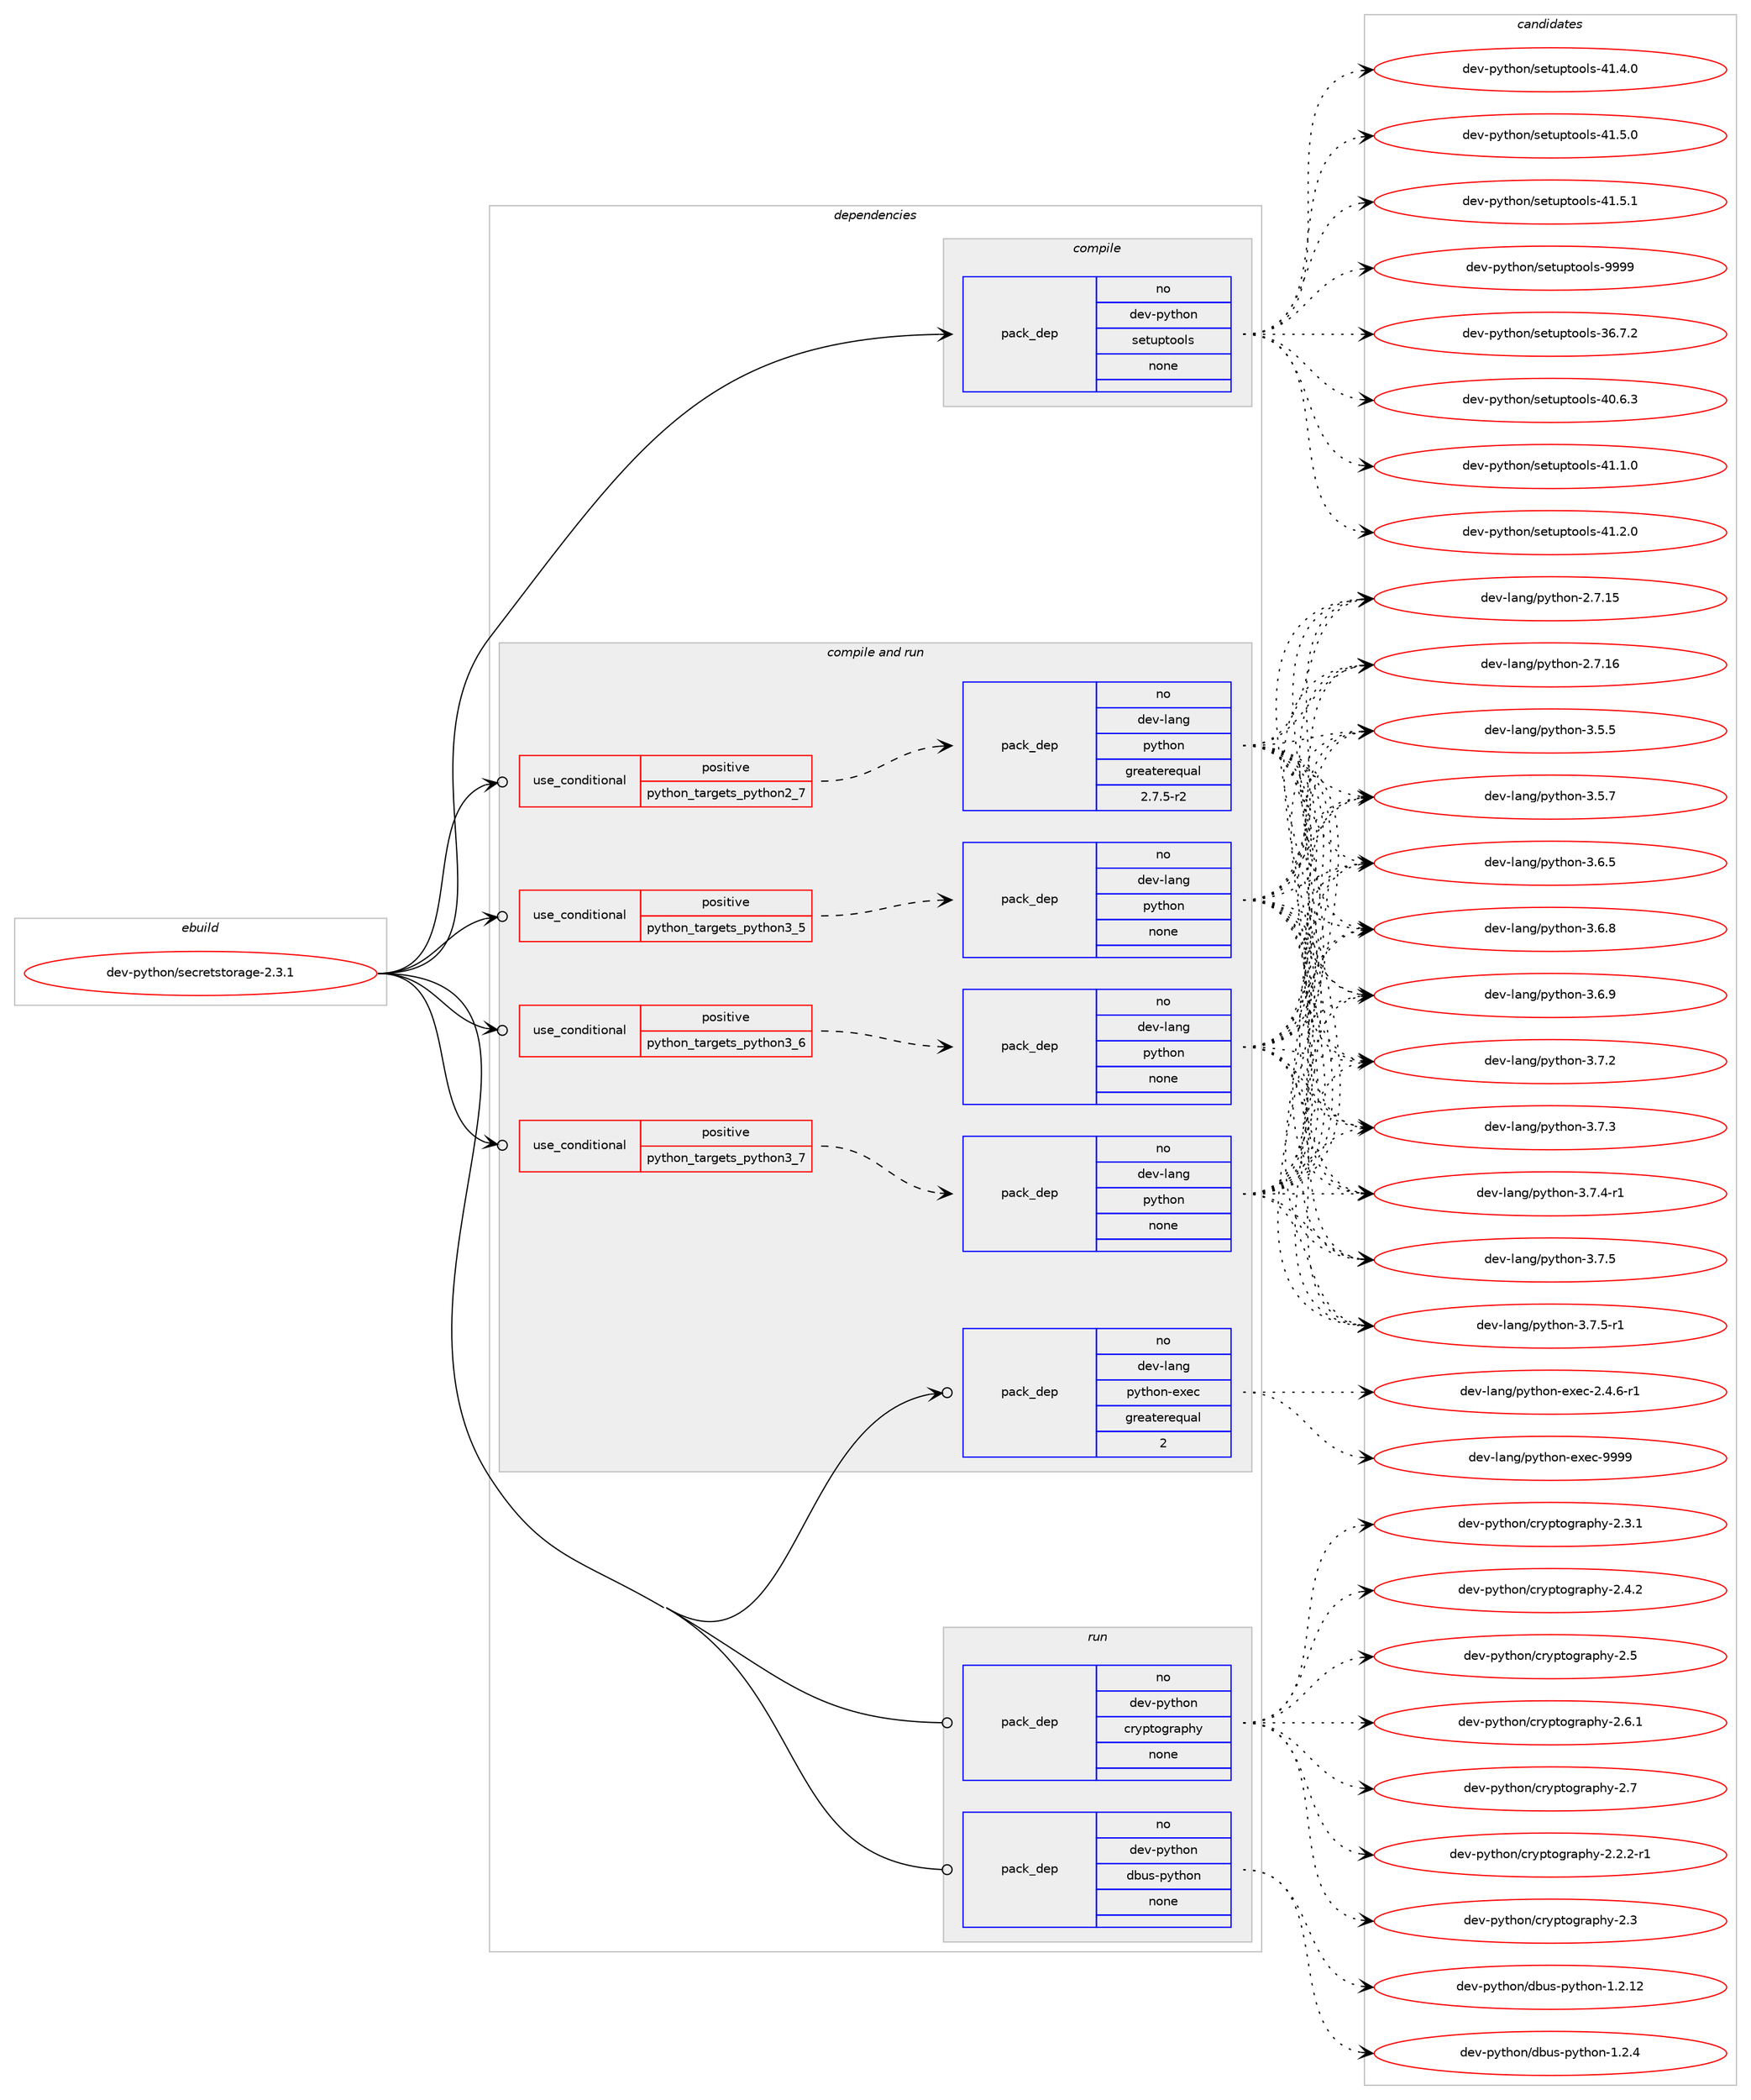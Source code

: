 digraph prolog {

# *************
# Graph options
# *************

newrank=true;
concentrate=true;
compound=true;
graph [rankdir=LR,fontname=Helvetica,fontsize=10,ranksep=1.5];#, ranksep=2.5, nodesep=0.2];
edge  [arrowhead=vee];
node  [fontname=Helvetica,fontsize=10];

# **********
# The ebuild
# **********

subgraph cluster_leftcol {
color=gray;
rank=same;
label=<<i>ebuild</i>>;
id [label="dev-python/secretstorage-2.3.1", color=red, width=4, href="../dev-python/secretstorage-2.3.1.svg"];
}

# ****************
# The dependencies
# ****************

subgraph cluster_midcol {
color=gray;
label=<<i>dependencies</i>>;
subgraph cluster_compile {
fillcolor="#eeeeee";
style=filled;
label=<<i>compile</i>>;
subgraph pack475559 {
dependency636536 [label=<<TABLE BORDER="0" CELLBORDER="1" CELLSPACING="0" CELLPADDING="4" WIDTH="220"><TR><TD ROWSPAN="6" CELLPADDING="30">pack_dep</TD></TR><TR><TD WIDTH="110">no</TD></TR><TR><TD>dev-python</TD></TR><TR><TD>setuptools</TD></TR><TR><TD>none</TD></TR><TR><TD></TD></TR></TABLE>>, shape=none, color=blue];
}
id:e -> dependency636536:w [weight=20,style="solid",arrowhead="vee"];
}
subgraph cluster_compileandrun {
fillcolor="#eeeeee";
style=filled;
label=<<i>compile and run</i>>;
subgraph cond149096 {
dependency636537 [label=<<TABLE BORDER="0" CELLBORDER="1" CELLSPACING="0" CELLPADDING="4"><TR><TD ROWSPAN="3" CELLPADDING="10">use_conditional</TD></TR><TR><TD>positive</TD></TR><TR><TD>python_targets_python2_7</TD></TR></TABLE>>, shape=none, color=red];
subgraph pack475560 {
dependency636538 [label=<<TABLE BORDER="0" CELLBORDER="1" CELLSPACING="0" CELLPADDING="4" WIDTH="220"><TR><TD ROWSPAN="6" CELLPADDING="30">pack_dep</TD></TR><TR><TD WIDTH="110">no</TD></TR><TR><TD>dev-lang</TD></TR><TR><TD>python</TD></TR><TR><TD>greaterequal</TD></TR><TR><TD>2.7.5-r2</TD></TR></TABLE>>, shape=none, color=blue];
}
dependency636537:e -> dependency636538:w [weight=20,style="dashed",arrowhead="vee"];
}
id:e -> dependency636537:w [weight=20,style="solid",arrowhead="odotvee"];
subgraph cond149097 {
dependency636539 [label=<<TABLE BORDER="0" CELLBORDER="1" CELLSPACING="0" CELLPADDING="4"><TR><TD ROWSPAN="3" CELLPADDING="10">use_conditional</TD></TR><TR><TD>positive</TD></TR><TR><TD>python_targets_python3_5</TD></TR></TABLE>>, shape=none, color=red];
subgraph pack475561 {
dependency636540 [label=<<TABLE BORDER="0" CELLBORDER="1" CELLSPACING="0" CELLPADDING="4" WIDTH="220"><TR><TD ROWSPAN="6" CELLPADDING="30">pack_dep</TD></TR><TR><TD WIDTH="110">no</TD></TR><TR><TD>dev-lang</TD></TR><TR><TD>python</TD></TR><TR><TD>none</TD></TR><TR><TD></TD></TR></TABLE>>, shape=none, color=blue];
}
dependency636539:e -> dependency636540:w [weight=20,style="dashed",arrowhead="vee"];
}
id:e -> dependency636539:w [weight=20,style="solid",arrowhead="odotvee"];
subgraph cond149098 {
dependency636541 [label=<<TABLE BORDER="0" CELLBORDER="1" CELLSPACING="0" CELLPADDING="4"><TR><TD ROWSPAN="3" CELLPADDING="10">use_conditional</TD></TR><TR><TD>positive</TD></TR><TR><TD>python_targets_python3_6</TD></TR></TABLE>>, shape=none, color=red];
subgraph pack475562 {
dependency636542 [label=<<TABLE BORDER="0" CELLBORDER="1" CELLSPACING="0" CELLPADDING="4" WIDTH="220"><TR><TD ROWSPAN="6" CELLPADDING="30">pack_dep</TD></TR><TR><TD WIDTH="110">no</TD></TR><TR><TD>dev-lang</TD></TR><TR><TD>python</TD></TR><TR><TD>none</TD></TR><TR><TD></TD></TR></TABLE>>, shape=none, color=blue];
}
dependency636541:e -> dependency636542:w [weight=20,style="dashed",arrowhead="vee"];
}
id:e -> dependency636541:w [weight=20,style="solid",arrowhead="odotvee"];
subgraph cond149099 {
dependency636543 [label=<<TABLE BORDER="0" CELLBORDER="1" CELLSPACING="0" CELLPADDING="4"><TR><TD ROWSPAN="3" CELLPADDING="10">use_conditional</TD></TR><TR><TD>positive</TD></TR><TR><TD>python_targets_python3_7</TD></TR></TABLE>>, shape=none, color=red];
subgraph pack475563 {
dependency636544 [label=<<TABLE BORDER="0" CELLBORDER="1" CELLSPACING="0" CELLPADDING="4" WIDTH="220"><TR><TD ROWSPAN="6" CELLPADDING="30">pack_dep</TD></TR><TR><TD WIDTH="110">no</TD></TR><TR><TD>dev-lang</TD></TR><TR><TD>python</TD></TR><TR><TD>none</TD></TR><TR><TD></TD></TR></TABLE>>, shape=none, color=blue];
}
dependency636543:e -> dependency636544:w [weight=20,style="dashed",arrowhead="vee"];
}
id:e -> dependency636543:w [weight=20,style="solid",arrowhead="odotvee"];
subgraph pack475564 {
dependency636545 [label=<<TABLE BORDER="0" CELLBORDER="1" CELLSPACING="0" CELLPADDING="4" WIDTH="220"><TR><TD ROWSPAN="6" CELLPADDING="30">pack_dep</TD></TR><TR><TD WIDTH="110">no</TD></TR><TR><TD>dev-lang</TD></TR><TR><TD>python-exec</TD></TR><TR><TD>greaterequal</TD></TR><TR><TD>2</TD></TR></TABLE>>, shape=none, color=blue];
}
id:e -> dependency636545:w [weight=20,style="solid",arrowhead="odotvee"];
}
subgraph cluster_run {
fillcolor="#eeeeee";
style=filled;
label=<<i>run</i>>;
subgraph pack475565 {
dependency636546 [label=<<TABLE BORDER="0" CELLBORDER="1" CELLSPACING="0" CELLPADDING="4" WIDTH="220"><TR><TD ROWSPAN="6" CELLPADDING="30">pack_dep</TD></TR><TR><TD WIDTH="110">no</TD></TR><TR><TD>dev-python</TD></TR><TR><TD>cryptography</TD></TR><TR><TD>none</TD></TR><TR><TD></TD></TR></TABLE>>, shape=none, color=blue];
}
id:e -> dependency636546:w [weight=20,style="solid",arrowhead="odot"];
subgraph pack475566 {
dependency636547 [label=<<TABLE BORDER="0" CELLBORDER="1" CELLSPACING="0" CELLPADDING="4" WIDTH="220"><TR><TD ROWSPAN="6" CELLPADDING="30">pack_dep</TD></TR><TR><TD WIDTH="110">no</TD></TR><TR><TD>dev-python</TD></TR><TR><TD>dbus-python</TD></TR><TR><TD>none</TD></TR><TR><TD></TD></TR></TABLE>>, shape=none, color=blue];
}
id:e -> dependency636547:w [weight=20,style="solid",arrowhead="odot"];
}
}

# **************
# The candidates
# **************

subgraph cluster_choices {
rank=same;
color=gray;
label=<<i>candidates</i>>;

subgraph choice475559 {
color=black;
nodesep=1;
choice100101118451121211161041111104711510111611711211611111110811545515446554650 [label="dev-python/setuptools-36.7.2", color=red, width=4,href="../dev-python/setuptools-36.7.2.svg"];
choice100101118451121211161041111104711510111611711211611111110811545524846544651 [label="dev-python/setuptools-40.6.3", color=red, width=4,href="../dev-python/setuptools-40.6.3.svg"];
choice100101118451121211161041111104711510111611711211611111110811545524946494648 [label="dev-python/setuptools-41.1.0", color=red, width=4,href="../dev-python/setuptools-41.1.0.svg"];
choice100101118451121211161041111104711510111611711211611111110811545524946504648 [label="dev-python/setuptools-41.2.0", color=red, width=4,href="../dev-python/setuptools-41.2.0.svg"];
choice100101118451121211161041111104711510111611711211611111110811545524946524648 [label="dev-python/setuptools-41.4.0", color=red, width=4,href="../dev-python/setuptools-41.4.0.svg"];
choice100101118451121211161041111104711510111611711211611111110811545524946534648 [label="dev-python/setuptools-41.5.0", color=red, width=4,href="../dev-python/setuptools-41.5.0.svg"];
choice100101118451121211161041111104711510111611711211611111110811545524946534649 [label="dev-python/setuptools-41.5.1", color=red, width=4,href="../dev-python/setuptools-41.5.1.svg"];
choice10010111845112121116104111110471151011161171121161111111081154557575757 [label="dev-python/setuptools-9999", color=red, width=4,href="../dev-python/setuptools-9999.svg"];
dependency636536:e -> choice100101118451121211161041111104711510111611711211611111110811545515446554650:w [style=dotted,weight="100"];
dependency636536:e -> choice100101118451121211161041111104711510111611711211611111110811545524846544651:w [style=dotted,weight="100"];
dependency636536:e -> choice100101118451121211161041111104711510111611711211611111110811545524946494648:w [style=dotted,weight="100"];
dependency636536:e -> choice100101118451121211161041111104711510111611711211611111110811545524946504648:w [style=dotted,weight="100"];
dependency636536:e -> choice100101118451121211161041111104711510111611711211611111110811545524946524648:w [style=dotted,weight="100"];
dependency636536:e -> choice100101118451121211161041111104711510111611711211611111110811545524946534648:w [style=dotted,weight="100"];
dependency636536:e -> choice100101118451121211161041111104711510111611711211611111110811545524946534649:w [style=dotted,weight="100"];
dependency636536:e -> choice10010111845112121116104111110471151011161171121161111111081154557575757:w [style=dotted,weight="100"];
}
subgraph choice475560 {
color=black;
nodesep=1;
choice10010111845108971101034711212111610411111045504655464953 [label="dev-lang/python-2.7.15", color=red, width=4,href="../dev-lang/python-2.7.15.svg"];
choice10010111845108971101034711212111610411111045504655464954 [label="dev-lang/python-2.7.16", color=red, width=4,href="../dev-lang/python-2.7.16.svg"];
choice100101118451089711010347112121116104111110455146534653 [label="dev-lang/python-3.5.5", color=red, width=4,href="../dev-lang/python-3.5.5.svg"];
choice100101118451089711010347112121116104111110455146534655 [label="dev-lang/python-3.5.7", color=red, width=4,href="../dev-lang/python-3.5.7.svg"];
choice100101118451089711010347112121116104111110455146544653 [label="dev-lang/python-3.6.5", color=red, width=4,href="../dev-lang/python-3.6.5.svg"];
choice100101118451089711010347112121116104111110455146544656 [label="dev-lang/python-3.6.8", color=red, width=4,href="../dev-lang/python-3.6.8.svg"];
choice100101118451089711010347112121116104111110455146544657 [label="dev-lang/python-3.6.9", color=red, width=4,href="../dev-lang/python-3.6.9.svg"];
choice100101118451089711010347112121116104111110455146554650 [label="dev-lang/python-3.7.2", color=red, width=4,href="../dev-lang/python-3.7.2.svg"];
choice100101118451089711010347112121116104111110455146554651 [label="dev-lang/python-3.7.3", color=red, width=4,href="../dev-lang/python-3.7.3.svg"];
choice1001011184510897110103471121211161041111104551465546524511449 [label="dev-lang/python-3.7.4-r1", color=red, width=4,href="../dev-lang/python-3.7.4-r1.svg"];
choice100101118451089711010347112121116104111110455146554653 [label="dev-lang/python-3.7.5", color=red, width=4,href="../dev-lang/python-3.7.5.svg"];
choice1001011184510897110103471121211161041111104551465546534511449 [label="dev-lang/python-3.7.5-r1", color=red, width=4,href="../dev-lang/python-3.7.5-r1.svg"];
dependency636538:e -> choice10010111845108971101034711212111610411111045504655464953:w [style=dotted,weight="100"];
dependency636538:e -> choice10010111845108971101034711212111610411111045504655464954:w [style=dotted,weight="100"];
dependency636538:e -> choice100101118451089711010347112121116104111110455146534653:w [style=dotted,weight="100"];
dependency636538:e -> choice100101118451089711010347112121116104111110455146534655:w [style=dotted,weight="100"];
dependency636538:e -> choice100101118451089711010347112121116104111110455146544653:w [style=dotted,weight="100"];
dependency636538:e -> choice100101118451089711010347112121116104111110455146544656:w [style=dotted,weight="100"];
dependency636538:e -> choice100101118451089711010347112121116104111110455146544657:w [style=dotted,weight="100"];
dependency636538:e -> choice100101118451089711010347112121116104111110455146554650:w [style=dotted,weight="100"];
dependency636538:e -> choice100101118451089711010347112121116104111110455146554651:w [style=dotted,weight="100"];
dependency636538:e -> choice1001011184510897110103471121211161041111104551465546524511449:w [style=dotted,weight="100"];
dependency636538:e -> choice100101118451089711010347112121116104111110455146554653:w [style=dotted,weight="100"];
dependency636538:e -> choice1001011184510897110103471121211161041111104551465546534511449:w [style=dotted,weight="100"];
}
subgraph choice475561 {
color=black;
nodesep=1;
choice10010111845108971101034711212111610411111045504655464953 [label="dev-lang/python-2.7.15", color=red, width=4,href="../dev-lang/python-2.7.15.svg"];
choice10010111845108971101034711212111610411111045504655464954 [label="dev-lang/python-2.7.16", color=red, width=4,href="../dev-lang/python-2.7.16.svg"];
choice100101118451089711010347112121116104111110455146534653 [label="dev-lang/python-3.5.5", color=red, width=4,href="../dev-lang/python-3.5.5.svg"];
choice100101118451089711010347112121116104111110455146534655 [label="dev-lang/python-3.5.7", color=red, width=4,href="../dev-lang/python-3.5.7.svg"];
choice100101118451089711010347112121116104111110455146544653 [label="dev-lang/python-3.6.5", color=red, width=4,href="../dev-lang/python-3.6.5.svg"];
choice100101118451089711010347112121116104111110455146544656 [label="dev-lang/python-3.6.8", color=red, width=4,href="../dev-lang/python-3.6.8.svg"];
choice100101118451089711010347112121116104111110455146544657 [label="dev-lang/python-3.6.9", color=red, width=4,href="../dev-lang/python-3.6.9.svg"];
choice100101118451089711010347112121116104111110455146554650 [label="dev-lang/python-3.7.2", color=red, width=4,href="../dev-lang/python-3.7.2.svg"];
choice100101118451089711010347112121116104111110455146554651 [label="dev-lang/python-3.7.3", color=red, width=4,href="../dev-lang/python-3.7.3.svg"];
choice1001011184510897110103471121211161041111104551465546524511449 [label="dev-lang/python-3.7.4-r1", color=red, width=4,href="../dev-lang/python-3.7.4-r1.svg"];
choice100101118451089711010347112121116104111110455146554653 [label="dev-lang/python-3.7.5", color=red, width=4,href="../dev-lang/python-3.7.5.svg"];
choice1001011184510897110103471121211161041111104551465546534511449 [label="dev-lang/python-3.7.5-r1", color=red, width=4,href="../dev-lang/python-3.7.5-r1.svg"];
dependency636540:e -> choice10010111845108971101034711212111610411111045504655464953:w [style=dotted,weight="100"];
dependency636540:e -> choice10010111845108971101034711212111610411111045504655464954:w [style=dotted,weight="100"];
dependency636540:e -> choice100101118451089711010347112121116104111110455146534653:w [style=dotted,weight="100"];
dependency636540:e -> choice100101118451089711010347112121116104111110455146534655:w [style=dotted,weight="100"];
dependency636540:e -> choice100101118451089711010347112121116104111110455146544653:w [style=dotted,weight="100"];
dependency636540:e -> choice100101118451089711010347112121116104111110455146544656:w [style=dotted,weight="100"];
dependency636540:e -> choice100101118451089711010347112121116104111110455146544657:w [style=dotted,weight="100"];
dependency636540:e -> choice100101118451089711010347112121116104111110455146554650:w [style=dotted,weight="100"];
dependency636540:e -> choice100101118451089711010347112121116104111110455146554651:w [style=dotted,weight="100"];
dependency636540:e -> choice1001011184510897110103471121211161041111104551465546524511449:w [style=dotted,weight="100"];
dependency636540:e -> choice100101118451089711010347112121116104111110455146554653:w [style=dotted,weight="100"];
dependency636540:e -> choice1001011184510897110103471121211161041111104551465546534511449:w [style=dotted,weight="100"];
}
subgraph choice475562 {
color=black;
nodesep=1;
choice10010111845108971101034711212111610411111045504655464953 [label="dev-lang/python-2.7.15", color=red, width=4,href="../dev-lang/python-2.7.15.svg"];
choice10010111845108971101034711212111610411111045504655464954 [label="dev-lang/python-2.7.16", color=red, width=4,href="../dev-lang/python-2.7.16.svg"];
choice100101118451089711010347112121116104111110455146534653 [label="dev-lang/python-3.5.5", color=red, width=4,href="../dev-lang/python-3.5.5.svg"];
choice100101118451089711010347112121116104111110455146534655 [label="dev-lang/python-3.5.7", color=red, width=4,href="../dev-lang/python-3.5.7.svg"];
choice100101118451089711010347112121116104111110455146544653 [label="dev-lang/python-3.6.5", color=red, width=4,href="../dev-lang/python-3.6.5.svg"];
choice100101118451089711010347112121116104111110455146544656 [label="dev-lang/python-3.6.8", color=red, width=4,href="../dev-lang/python-3.6.8.svg"];
choice100101118451089711010347112121116104111110455146544657 [label="dev-lang/python-3.6.9", color=red, width=4,href="../dev-lang/python-3.6.9.svg"];
choice100101118451089711010347112121116104111110455146554650 [label="dev-lang/python-3.7.2", color=red, width=4,href="../dev-lang/python-3.7.2.svg"];
choice100101118451089711010347112121116104111110455146554651 [label="dev-lang/python-3.7.3", color=red, width=4,href="../dev-lang/python-3.7.3.svg"];
choice1001011184510897110103471121211161041111104551465546524511449 [label="dev-lang/python-3.7.4-r1", color=red, width=4,href="../dev-lang/python-3.7.4-r1.svg"];
choice100101118451089711010347112121116104111110455146554653 [label="dev-lang/python-3.7.5", color=red, width=4,href="../dev-lang/python-3.7.5.svg"];
choice1001011184510897110103471121211161041111104551465546534511449 [label="dev-lang/python-3.7.5-r1", color=red, width=4,href="../dev-lang/python-3.7.5-r1.svg"];
dependency636542:e -> choice10010111845108971101034711212111610411111045504655464953:w [style=dotted,weight="100"];
dependency636542:e -> choice10010111845108971101034711212111610411111045504655464954:w [style=dotted,weight="100"];
dependency636542:e -> choice100101118451089711010347112121116104111110455146534653:w [style=dotted,weight="100"];
dependency636542:e -> choice100101118451089711010347112121116104111110455146534655:w [style=dotted,weight="100"];
dependency636542:e -> choice100101118451089711010347112121116104111110455146544653:w [style=dotted,weight="100"];
dependency636542:e -> choice100101118451089711010347112121116104111110455146544656:w [style=dotted,weight="100"];
dependency636542:e -> choice100101118451089711010347112121116104111110455146544657:w [style=dotted,weight="100"];
dependency636542:e -> choice100101118451089711010347112121116104111110455146554650:w [style=dotted,weight="100"];
dependency636542:e -> choice100101118451089711010347112121116104111110455146554651:w [style=dotted,weight="100"];
dependency636542:e -> choice1001011184510897110103471121211161041111104551465546524511449:w [style=dotted,weight="100"];
dependency636542:e -> choice100101118451089711010347112121116104111110455146554653:w [style=dotted,weight="100"];
dependency636542:e -> choice1001011184510897110103471121211161041111104551465546534511449:w [style=dotted,weight="100"];
}
subgraph choice475563 {
color=black;
nodesep=1;
choice10010111845108971101034711212111610411111045504655464953 [label="dev-lang/python-2.7.15", color=red, width=4,href="../dev-lang/python-2.7.15.svg"];
choice10010111845108971101034711212111610411111045504655464954 [label="dev-lang/python-2.7.16", color=red, width=4,href="../dev-lang/python-2.7.16.svg"];
choice100101118451089711010347112121116104111110455146534653 [label="dev-lang/python-3.5.5", color=red, width=4,href="../dev-lang/python-3.5.5.svg"];
choice100101118451089711010347112121116104111110455146534655 [label="dev-lang/python-3.5.7", color=red, width=4,href="../dev-lang/python-3.5.7.svg"];
choice100101118451089711010347112121116104111110455146544653 [label="dev-lang/python-3.6.5", color=red, width=4,href="../dev-lang/python-3.6.5.svg"];
choice100101118451089711010347112121116104111110455146544656 [label="dev-lang/python-3.6.8", color=red, width=4,href="../dev-lang/python-3.6.8.svg"];
choice100101118451089711010347112121116104111110455146544657 [label="dev-lang/python-3.6.9", color=red, width=4,href="../dev-lang/python-3.6.9.svg"];
choice100101118451089711010347112121116104111110455146554650 [label="dev-lang/python-3.7.2", color=red, width=4,href="../dev-lang/python-3.7.2.svg"];
choice100101118451089711010347112121116104111110455146554651 [label="dev-lang/python-3.7.3", color=red, width=4,href="../dev-lang/python-3.7.3.svg"];
choice1001011184510897110103471121211161041111104551465546524511449 [label="dev-lang/python-3.7.4-r1", color=red, width=4,href="../dev-lang/python-3.7.4-r1.svg"];
choice100101118451089711010347112121116104111110455146554653 [label="dev-lang/python-3.7.5", color=red, width=4,href="../dev-lang/python-3.7.5.svg"];
choice1001011184510897110103471121211161041111104551465546534511449 [label="dev-lang/python-3.7.5-r1", color=red, width=4,href="../dev-lang/python-3.7.5-r1.svg"];
dependency636544:e -> choice10010111845108971101034711212111610411111045504655464953:w [style=dotted,weight="100"];
dependency636544:e -> choice10010111845108971101034711212111610411111045504655464954:w [style=dotted,weight="100"];
dependency636544:e -> choice100101118451089711010347112121116104111110455146534653:w [style=dotted,weight="100"];
dependency636544:e -> choice100101118451089711010347112121116104111110455146534655:w [style=dotted,weight="100"];
dependency636544:e -> choice100101118451089711010347112121116104111110455146544653:w [style=dotted,weight="100"];
dependency636544:e -> choice100101118451089711010347112121116104111110455146544656:w [style=dotted,weight="100"];
dependency636544:e -> choice100101118451089711010347112121116104111110455146544657:w [style=dotted,weight="100"];
dependency636544:e -> choice100101118451089711010347112121116104111110455146554650:w [style=dotted,weight="100"];
dependency636544:e -> choice100101118451089711010347112121116104111110455146554651:w [style=dotted,weight="100"];
dependency636544:e -> choice1001011184510897110103471121211161041111104551465546524511449:w [style=dotted,weight="100"];
dependency636544:e -> choice100101118451089711010347112121116104111110455146554653:w [style=dotted,weight="100"];
dependency636544:e -> choice1001011184510897110103471121211161041111104551465546534511449:w [style=dotted,weight="100"];
}
subgraph choice475564 {
color=black;
nodesep=1;
choice10010111845108971101034711212111610411111045101120101994550465246544511449 [label="dev-lang/python-exec-2.4.6-r1", color=red, width=4,href="../dev-lang/python-exec-2.4.6-r1.svg"];
choice10010111845108971101034711212111610411111045101120101994557575757 [label="dev-lang/python-exec-9999", color=red, width=4,href="../dev-lang/python-exec-9999.svg"];
dependency636545:e -> choice10010111845108971101034711212111610411111045101120101994550465246544511449:w [style=dotted,weight="100"];
dependency636545:e -> choice10010111845108971101034711212111610411111045101120101994557575757:w [style=dotted,weight="100"];
}
subgraph choice475565 {
color=black;
nodesep=1;
choice100101118451121211161041111104799114121112116111103114971121041214550465046504511449 [label="dev-python/cryptography-2.2.2-r1", color=red, width=4,href="../dev-python/cryptography-2.2.2-r1.svg"];
choice1001011184511212111610411111047991141211121161111031149711210412145504651 [label="dev-python/cryptography-2.3", color=red, width=4,href="../dev-python/cryptography-2.3.svg"];
choice10010111845112121116104111110479911412111211611110311497112104121455046514649 [label="dev-python/cryptography-2.3.1", color=red, width=4,href="../dev-python/cryptography-2.3.1.svg"];
choice10010111845112121116104111110479911412111211611110311497112104121455046524650 [label="dev-python/cryptography-2.4.2", color=red, width=4,href="../dev-python/cryptography-2.4.2.svg"];
choice1001011184511212111610411111047991141211121161111031149711210412145504653 [label="dev-python/cryptography-2.5", color=red, width=4,href="../dev-python/cryptography-2.5.svg"];
choice10010111845112121116104111110479911412111211611110311497112104121455046544649 [label="dev-python/cryptography-2.6.1", color=red, width=4,href="../dev-python/cryptography-2.6.1.svg"];
choice1001011184511212111610411111047991141211121161111031149711210412145504655 [label="dev-python/cryptography-2.7", color=red, width=4,href="../dev-python/cryptography-2.7.svg"];
dependency636546:e -> choice100101118451121211161041111104799114121112116111103114971121041214550465046504511449:w [style=dotted,weight="100"];
dependency636546:e -> choice1001011184511212111610411111047991141211121161111031149711210412145504651:w [style=dotted,weight="100"];
dependency636546:e -> choice10010111845112121116104111110479911412111211611110311497112104121455046514649:w [style=dotted,weight="100"];
dependency636546:e -> choice10010111845112121116104111110479911412111211611110311497112104121455046524650:w [style=dotted,weight="100"];
dependency636546:e -> choice1001011184511212111610411111047991141211121161111031149711210412145504653:w [style=dotted,weight="100"];
dependency636546:e -> choice10010111845112121116104111110479911412111211611110311497112104121455046544649:w [style=dotted,weight="100"];
dependency636546:e -> choice1001011184511212111610411111047991141211121161111031149711210412145504655:w [style=dotted,weight="100"];
}
subgraph choice475566 {
color=black;
nodesep=1;
choice1001011184511212111610411111047100981171154511212111610411111045494650464950 [label="dev-python/dbus-python-1.2.12", color=red, width=4,href="../dev-python/dbus-python-1.2.12.svg"];
choice10010111845112121116104111110471009811711545112121116104111110454946504652 [label="dev-python/dbus-python-1.2.4", color=red, width=4,href="../dev-python/dbus-python-1.2.4.svg"];
dependency636547:e -> choice1001011184511212111610411111047100981171154511212111610411111045494650464950:w [style=dotted,weight="100"];
dependency636547:e -> choice10010111845112121116104111110471009811711545112121116104111110454946504652:w [style=dotted,weight="100"];
}
}

}
